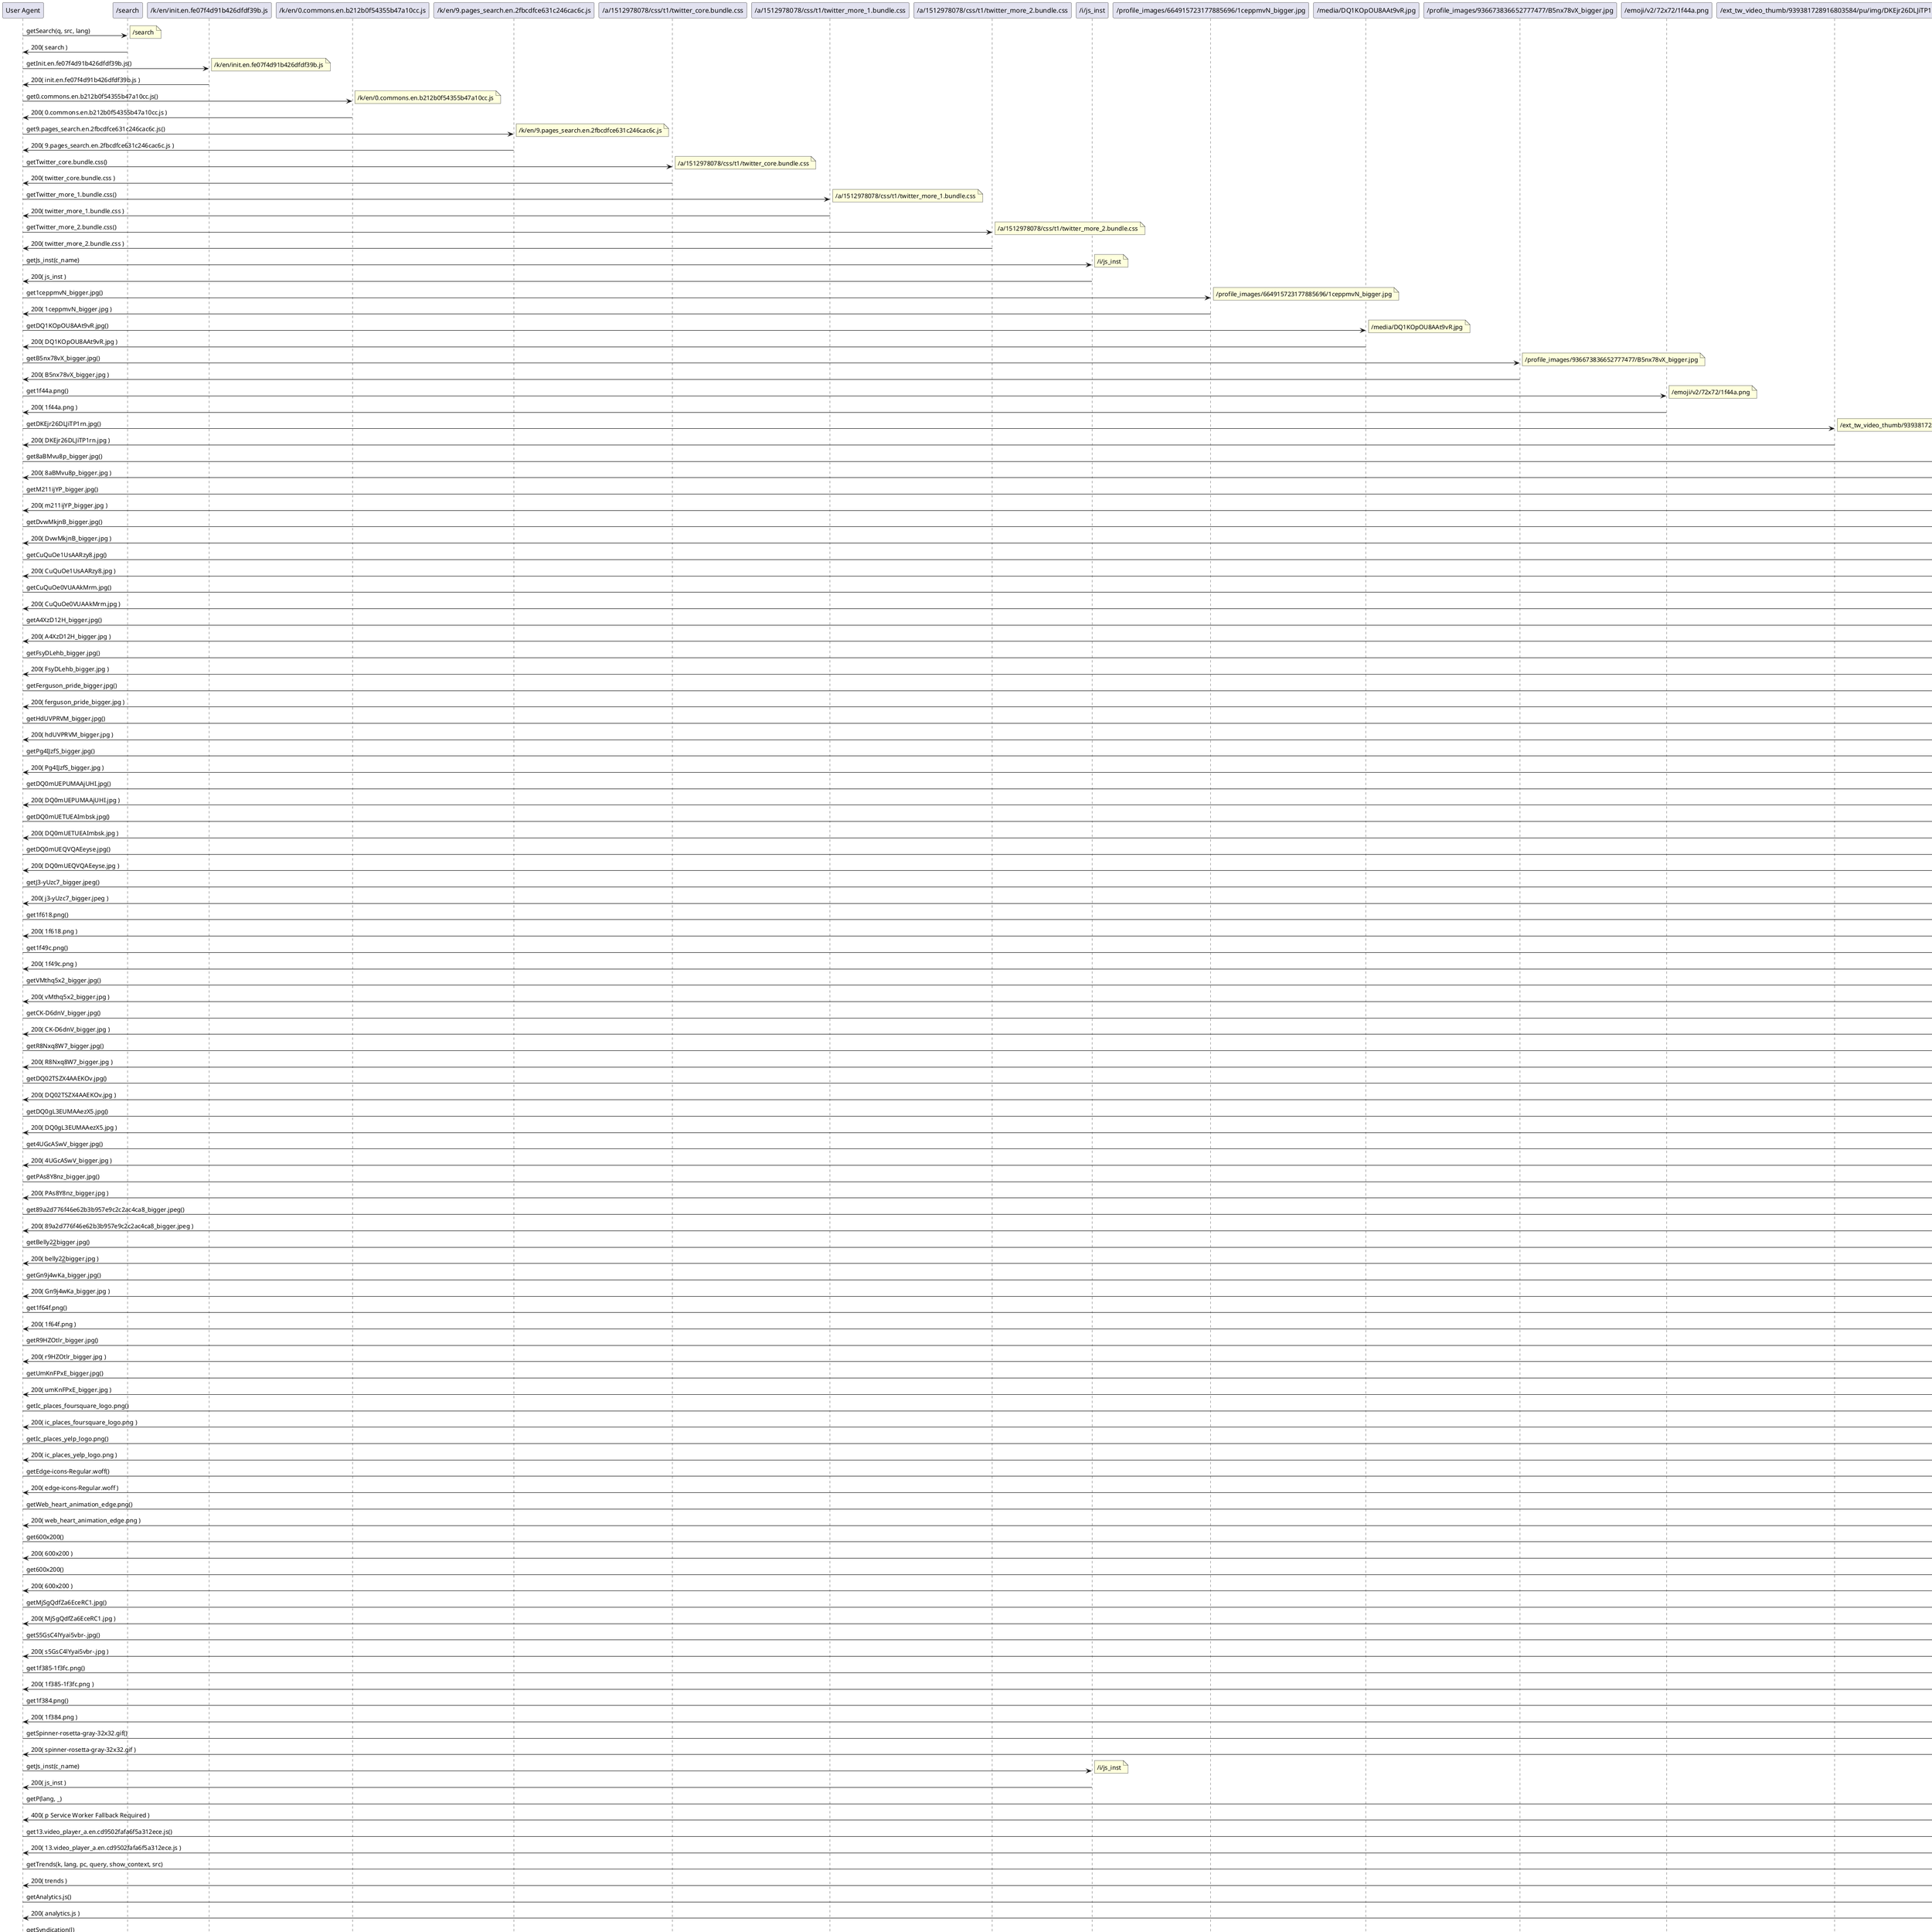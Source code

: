 @startuml

"User Agent" -> "/search": getSearch(q, src, lang) 
note right: /search
"/search" -> "User Agent": 200( search ) 
"User Agent" -> "/k/en/init.en.fe07f4d91b426dfdf39b.js": getInit.en.fe07f4d91b426dfdf39b.js() 
note right: /k/en/init.en.fe07f4d91b426dfdf39b.js
"/k/en/init.en.fe07f4d91b426dfdf39b.js" -> "User Agent": 200( init.en.fe07f4d91b426dfdf39b.js ) 
"User Agent" -> "/k/en/0.commons.en.b212b0f54355b47a10cc.js": get0.commons.en.b212b0f54355b47a10cc.js() 
note right: /k/en/0.commons.en.b212b0f54355b47a10cc.js
"/k/en/0.commons.en.b212b0f54355b47a10cc.js" -> "User Agent": 200( 0.commons.en.b212b0f54355b47a10cc.js ) 
"User Agent" -> "/k/en/9.pages_search.en.2fbcdfce631c246cac6c.js": get9.pages_search.en.2fbcdfce631c246cac6c.js() 
note right: /k/en/9.pages_search.en.2fbcdfce631c246cac6c.js
"/k/en/9.pages_search.en.2fbcdfce631c246cac6c.js" -> "User Agent": 200( 9.pages_search.en.2fbcdfce631c246cac6c.js ) 
"User Agent" -> "/a/1512978078/css/t1/twitter_core.bundle.css": getTwitter_core.bundle.css() 
note right: /a/1512978078/css/t1/twitter_core.bundle.css
"/a/1512978078/css/t1/twitter_core.bundle.css" -> "User Agent": 200( twitter_core.bundle.css ) 
"User Agent" -> "/a/1512978078/css/t1/twitter_more_1.bundle.css": getTwitter_more_1.bundle.css() 
note right: /a/1512978078/css/t1/twitter_more_1.bundle.css
"/a/1512978078/css/t1/twitter_more_1.bundle.css" -> "User Agent": 200( twitter_more_1.bundle.css ) 
"User Agent" -> "/a/1512978078/css/t1/twitter_more_2.bundle.css": getTwitter_more_2.bundle.css() 
note right: /a/1512978078/css/t1/twitter_more_2.bundle.css
"/a/1512978078/css/t1/twitter_more_2.bundle.css" -> "User Agent": 200( twitter_more_2.bundle.css ) 
"User Agent" -> "/i/js_inst": getJs_inst(c_name) 
note right: /i/js_inst
"/i/js_inst" -> "User Agent": 200( js_inst ) 
"User Agent" -> "/profile_images/664915723177885696/1ceppmvN_bigger.jpg": get1ceppmvN_bigger.jpg() 
note right: /profile_images/664915723177885696/1ceppmvN_bigger.jpg
"/profile_images/664915723177885696/1ceppmvN_bigger.jpg" -> "User Agent": 200( 1ceppmvN_bigger.jpg ) 
"User Agent" -> "/media/DQ1KOpOU8AAt9vR.jpg": getDQ1KOpOU8AAt9vR.jpg() 
note right: /media/DQ1KOpOU8AAt9vR.jpg
"/media/DQ1KOpOU8AAt9vR.jpg" -> "User Agent": 200( DQ1KOpOU8AAt9vR.jpg ) 
"User Agent" -> "/profile_images/936673836652777477/B5nx78vX_bigger.jpg": getB5nx78vX_bigger.jpg() 
note right: /profile_images/936673836652777477/B5nx78vX_bigger.jpg
"/profile_images/936673836652777477/B5nx78vX_bigger.jpg" -> "User Agent": 200( B5nx78vX_bigger.jpg ) 
"User Agent" -> "/emoji/v2/72x72/1f44a.png": get1f44a.png() 
note right: /emoji/v2/72x72/1f44a.png
"/emoji/v2/72x72/1f44a.png" -> "User Agent": 200( 1f44a.png ) 
"User Agent" -> "/ext_tw_video_thumb/939381728916803584/pu/img/DKEjr26DLJiTP1rn.jpg": getDKEjr26DLJiTP1rn.jpg() 
note right: /ext_tw_video_thumb/939381728916803584/pu/img/DKEjr26DLJiTP1rn.jpg
"/ext_tw_video_thumb/939381728916803584/pu/img/DKEjr26DLJiTP1rn.jpg" -> "User Agent": 200( DKEjr26DLJiTP1rn.jpg ) 
"User Agent" -> "/profile_images/598181895038312448/8aBMvu8p_bigger.jpg": get8aBMvu8p_bigger.jpg() 
note right: /profile_images/598181895038312448/8aBMvu8p_bigger.jpg
"/profile_images/598181895038312448/8aBMvu8p_bigger.jpg" -> "User Agent": 200( 8aBMvu8p_bigger.jpg ) 
"User Agent" -> "/profile_images/694984888957607936/m211ijYP_bigger.jpg": getM211ijYP_bigger.jpg() 
note right: /profile_images/694984888957607936/m211ijYP_bigger.jpg
"/profile_images/694984888957607936/m211ijYP_bigger.jpg" -> "User Agent": 200( m211ijYP_bigger.jpg ) 
"User Agent" -> "/profile_images/813458000312561664/DvwMkjnB_bigger.jpg": getDvwMkjnB_bigger.jpg() 
note right: /profile_images/813458000312561664/DvwMkjnB_bigger.jpg
"/profile_images/813458000312561664/DvwMkjnB_bigger.jpg" -> "User Agent": 200( DvwMkjnB_bigger.jpg ) 
"User Agent" -> "/media/CuQuOe1UsAARzy8.jpg": getCuQuOe1UsAARzy8.jpg() 
note right: /media/CuQuOe1UsAARzy8.jpg
"/media/CuQuOe1UsAARzy8.jpg" -> "User Agent": 200( CuQuOe1UsAARzy8.jpg ) 
"User Agent" -> "/media/CuQuOe0VUAAkMrm.jpg": getCuQuOe0VUAAkMrm.jpg() 
note right: /media/CuQuOe0VUAAkMrm.jpg
"/media/CuQuOe0VUAAkMrm.jpg" -> "User Agent": 200( CuQuOe0VUAAkMrm.jpg ) 
"User Agent" -> "/profile_images/903327925486972929/A4XzD12H_bigger.jpg": getA4XzD12H_bigger.jpg() 
note right: /profile_images/903327925486972929/A4XzD12H_bigger.jpg
"/profile_images/903327925486972929/A4XzD12H_bigger.jpg" -> "User Agent": 200( A4XzD12H_bigger.jpg ) 
"User Agent" -> "/profile_images/886811577382514688/FsyDLehb_bigger.jpg": getFsyDLehb_bigger.jpg() 
note right: /profile_images/886811577382514688/FsyDLehb_bigger.jpg
"/profile_images/886811577382514688/FsyDLehb_bigger.jpg" -> "User Agent": 200( FsyDLehb_bigger.jpg ) 
"User Agent" -> "/profile_images/1715984828/ferguson_pride_bigger.jpg": getFerguson_pride_bigger.jpg() 
note right: /profile_images/1715984828/ferguson_pride_bigger.jpg
"/profile_images/1715984828/ferguson_pride_bigger.jpg" -> "User Agent": 200( ferguson_pride_bigger.jpg ) 
"User Agent" -> "/profile_images/925720452047126528/hdUVPRVM_bigger.jpg": getHdUVPRVM_bigger.jpg() 
note right: /profile_images/925720452047126528/hdUVPRVM_bigger.jpg
"/profile_images/925720452047126528/hdUVPRVM_bigger.jpg" -> "User Agent": 200( hdUVPRVM_bigger.jpg ) 
"User Agent" -> "/profile_images/936535033950691328/Pg4IJzfS_bigger.jpg": getPg4IJzfS_bigger.jpg() 
note right: /profile_images/936535033950691328/Pg4IJzfS_bigger.jpg
"/profile_images/936535033950691328/Pg4IJzfS_bigger.jpg" -> "User Agent": 200( Pg4IJzfS_bigger.jpg ) 
"User Agent" -> "/media/DQ0mUEPUMAAjUHI.jpg": getDQ0mUEPUMAAjUHI.jpg() 
note right: /media/DQ0mUEPUMAAjUHI.jpg
"/media/DQ0mUEPUMAAjUHI.jpg" -> "User Agent": 200( DQ0mUEPUMAAjUHI.jpg ) 
"User Agent" -> "/media/DQ0mUETUEAImbsk.jpg": getDQ0mUETUEAImbsk.jpg() 
note right: /media/DQ0mUETUEAImbsk.jpg
"/media/DQ0mUETUEAImbsk.jpg" -> "User Agent": 200( DQ0mUETUEAImbsk.jpg ) 
"User Agent" -> "/media/DQ0mUEQVQAEeyse.jpg": getDQ0mUEQVQAEeyse.jpg() 
note right: /media/DQ0mUEQVQAEeyse.jpg
"/media/DQ0mUEQVQAEeyse.jpg" -> "User Agent": 200( DQ0mUEQVQAEeyse.jpg ) 
"User Agent" -> "/profile_images/421281510600097792/j3-yUzc7_bigger.jpeg": getJ3-yUzc7_bigger.jpeg() 
note right: /profile_images/421281510600097792/j3-yUzc7_bigger.jpeg
"/profile_images/421281510600097792/j3-yUzc7_bigger.jpeg" -> "User Agent": 200( j3-yUzc7_bigger.jpeg ) 
"User Agent" -> "/emoji/v2/72x72/1f618.png": get1f618.png() 
note right: /emoji/v2/72x72/1f618.png
"/emoji/v2/72x72/1f618.png" -> "User Agent": 200( 1f618.png ) 
"User Agent" -> "/emoji/v2/72x72/1f49c.png": get1f49c.png() 
note right: /emoji/v2/72x72/1f49c.png
"/emoji/v2/72x72/1f49c.png" -> "User Agent": 200( 1f49c.png ) 
"User Agent" -> "/profile_images/829782486955782148/vMthq5x2_bigger.jpg": getVMthq5x2_bigger.jpg() 
note right: /profile_images/829782486955782148/vMthq5x2_bigger.jpg
"/profile_images/829782486955782148/vMthq5x2_bigger.jpg" -> "User Agent": 200( vMthq5x2_bigger.jpg ) 
"User Agent" -> "/profile_images/889677175829540864/CK-D6dnV_bigger.jpg": getCK-D6dnV_bigger.jpg() 
note right: /profile_images/889677175829540864/CK-D6dnV_bigger.jpg
"/profile_images/889677175829540864/CK-D6dnV_bigger.jpg" -> "User Agent": 200( CK-D6dnV_bigger.jpg ) 
"User Agent" -> "/profile_images/938692327236780032/R8Nxq8W7_bigger.jpg": getR8Nxq8W7_bigger.jpg() 
note right: /profile_images/938692327236780032/R8Nxq8W7_bigger.jpg
"/profile_images/938692327236780032/R8Nxq8W7_bigger.jpg" -> "User Agent": 200( R8Nxq8W7_bigger.jpg ) 
"User Agent" -> "/media/DQ02TSZX4AAEKOv.jpg": getDQ02TSZX4AAEKOv.jpg() 
note right: /media/DQ02TSZX4AAEKOv.jpg
"/media/DQ02TSZX4AAEKOv.jpg" -> "User Agent": 200( DQ02TSZX4AAEKOv.jpg ) 
"User Agent" -> "/media/DQ0gL3EUMAAezX5.jpg": getDQ0gL3EUMAAezX5.jpg() 
note right: /media/DQ0gL3EUMAAezX5.jpg
"/media/DQ0gL3EUMAAezX5.jpg" -> "User Agent": 200( DQ0gL3EUMAAezX5.jpg ) 
"User Agent" -> "/profile_images/916075340908204032/4UGcASwV_bigger.jpg": get4UGcASwV_bigger.jpg() 
note right: /profile_images/916075340908204032/4UGcASwV_bigger.jpg
"/profile_images/916075340908204032/4UGcASwV_bigger.jpg" -> "User Agent": 200( 4UGcASwV_bigger.jpg ) 
"User Agent" -> "/profile_images/856262683863244802/PAs8Y8nz_bigger.jpg": getPAs8Y8nz_bigger.jpg() 
note right: /profile_images/856262683863244802/PAs8Y8nz_bigger.jpg
"/profile_images/856262683863244802/PAs8Y8nz_bigger.jpg" -> "User Agent": 200( PAs8Y8nz_bigger.jpg ) 
"User Agent" -> "/profile_images/3538315265/89a2d776f46e62b3b957e9c2c2ac4ca8_bigger.jpeg": get89a2d776f46e62b3b957e9c2c2ac4ca8_bigger.jpeg() 
note right: /profile_images/3538315265/89a2d776f46e62b3b957e9c2c2ac4ca8_bigger.jpeg
"/profile_images/3538315265/89a2d776f46e62b3b957e9c2c2ac4ca8_bigger.jpeg" -> "User Agent": 200( 89a2d776f46e62b3b957e9c2c2ac4ca8_bigger.jpeg ) 
"User Agent" -> "/profile_images/2173521321/belly2__2__bigger.jpg": getBelly2__2__bigger.jpg() 
note right: /profile_images/2173521321/belly2__2__bigger.jpg
"/profile_images/2173521321/belly2__2__bigger.jpg" -> "User Agent": 200( belly2__2__bigger.jpg ) 
"User Agent" -> "/profile_images/937766742268547072/Gn9j4wKa_bigger.jpg": getGn9j4wKa_bigger.jpg() 
note right: /profile_images/937766742268547072/Gn9j4wKa_bigger.jpg
"/profile_images/937766742268547072/Gn9j4wKa_bigger.jpg" -> "User Agent": 200( Gn9j4wKa_bigger.jpg ) 
"User Agent" -> "/emoji/v2/72x72/1f64f.png": get1f64f.png() 
note right: /emoji/v2/72x72/1f64f.png
"/emoji/v2/72x72/1f64f.png" -> "User Agent": 200( 1f64f.png ) 
"User Agent" -> "/profile_images/866618361035337728/r9HZOtlr_bigger.jpg": getR9HZOtlr_bigger.jpg() 
note right: /profile_images/866618361035337728/r9HZOtlr_bigger.jpg
"/profile_images/866618361035337728/r9HZOtlr_bigger.jpg" -> "User Agent": 200( r9HZOtlr_bigger.jpg ) 
"User Agent" -> "/profile_images/939924136838565888/umKnFPxE_bigger.jpg": getUmKnFPxE_bigger.jpg() 
note right: /profile_images/939924136838565888/umKnFPxE_bigger.jpg
"/profile_images/939924136838565888/umKnFPxE_bigger.jpg" -> "User Agent": 200( umKnFPxE_bigger.jpg ) 
"User Agent" -> "/a/1512978078/img/search/ic_places_foursquare_logo.png": getIc_places_foursquare_logo.png() 
note right: /a/1512978078/img/search/ic_places_foursquare_logo.png
"/a/1512978078/img/search/ic_places_foursquare_logo.png" -> "User Agent": 200( ic_places_foursquare_logo.png ) 
"User Agent" -> "/a/1512978078/img/search/ic_places_yelp_logo.png": getIc_places_yelp_logo.png() 
note right: /a/1512978078/img/search/ic_places_yelp_logo.png
"/a/1512978078/img/search/ic_places_yelp_logo.png" -> "User Agent": 200( ic_places_yelp_logo.png ) 
"User Agent" -> "/a/1512978078/font/edge-icons-Regular.woff": getEdge-icons-Regular.woff() 
note right: /a/1512978078/font/edge-icons-Regular.woff
"/a/1512978078/font/edge-icons-Regular.woff" -> "User Agent": 200( edge-icons-Regular.woff ) 
"User Agent" -> "/a/1512978078/img/animations/web_heart_animation_edge.png": getWeb_heart_animation_edge.png() 
note right: /a/1512978078/img/animations/web_heart_animation_edge.png
"/a/1512978078/img/animations/web_heart_animation_edge.png" -> "User Agent": 200( web_heart_animation_edge.png ) 
"User Agent" -> "/profile_banners/981509701/1431454135/600x200": get600x200() 
note right: /profile_banners/981509701/1431454135/600x200
"/profile_banners/981509701/1431454135/600x200" -> "User Agent": 200( 600x200 ) 
"User Agent" -> "/profile_banners/16228699/1512413873/600x200": get600x200() 
note right: /profile_banners/16228699/1512413873/600x200
"/profile_banners/16228699/1512413873/600x200" -> "User Agent": 200( 600x200 ) 
"User Agent" -> "/ext_tw_video_thumb/939921853451325441/pu/img/MjSgQdfZa6EceRC1.jpg": getMjSgQdfZa6EceRC1.jpg() 
note right: /ext_tw_video_thumb/939921853451325441/pu/img/MjSgQdfZa6EceRC1.jpg
"/ext_tw_video_thumb/939921853451325441/pu/img/MjSgQdfZa6EceRC1.jpg" -> "User Agent": 200( MjSgQdfZa6EceRC1.jpg ) 
"User Agent" -> "/amplify_video_thumb/940386459550224384/img/s5GsC4lYyai5vbr-.jpg": getS5GsC4lYyai5vbr-.jpg() 
note right: /amplify_video_thumb/940386459550224384/img/s5GsC4lYyai5vbr-.jpg
"/amplify_video_thumb/940386459550224384/img/s5GsC4lYyai5vbr-.jpg" -> "User Agent": 200( s5GsC4lYyai5vbr-.jpg ) 
"User Agent" -> "/emoji/v2/72x72/1f385-1f3fc.png": get1f385-1f3fc.png() 
note right: /emoji/v2/72x72/1f385-1f3fc.png
"/emoji/v2/72x72/1f385-1f3fc.png" -> "User Agent": 200( 1f385-1f3fc.png ) 
"User Agent" -> "/emoji/v2/72x72/1f384.png": get1f384.png() 
note right: /emoji/v2/72x72/1f384.png
"/emoji/v2/72x72/1f384.png" -> "User Agent": 200( 1f384.png ) 
"User Agent" -> "/a/1512978078/img/t1/spinners/spinner-rosetta-gray-32x32.gif": getSpinner-rosetta-gray-32x32.gif() 
note right: /a/1512978078/img/t1/spinners/spinner-rosetta-gray-32x32.gif
"/a/1512978078/img/t1/spinners/spinner-rosetta-gray-32x32.gif" -> "User Agent": 200( spinner-rosetta-gray-32x32.gif ) 
"User Agent" -> "/i/js_inst": getJs_inst(c_name) 
note right: /i/js_inst
"/i/js_inst" -> "User Agent": 200( js_inst ) 
"User Agent" -> "/tpm/p": getP(lang, _) 
note right: /tpm/p
"/tpm/p" -> "User Agent": 400( p Service Worker Fallback Required ) 
"User Agent" -> "/k/en/13.video_player_a.en.cd9502fafa6f5a312ece.js": get13.video_player_a.en.cd9502fafa6f5a312ece.js() 
note right: /k/en/13.video_player_a.en.cd9502fafa6f5a312ece.js
"/k/en/13.video_player_a.en.cd9502fafa6f5a312ece.js" -> "User Agent": 200( 13.video_player_a.en.cd9502fafa6f5a312ece.js ) 
"User Agent" -> "/i/trends": getTrends(k, lang, pc, query, show_context, src) 
note right: /i/trends
"/i/trends" -> "User Agent": 200( trends ) 
"User Agent" -> "/analytics.js": getAnalytics.js() 
note right: /analytics.js
"/analytics.js" -> "User Agent": 200( analytics.js ) 
"User Agent" -> "/i/jot/syndication": getSyndication(l) 
note right: /i/jot/syndication
"/i/jot/syndication" -> "User Agent": 200( syndication ) 
"User Agent" -> "/tpm/p": getP(lang, _) 
note right: /tpm/p
"/tpm/p" -> "User Agent": 200( p ) 
"User Agent" -> "/collect": getCollect(v, _v, aip, a, t, _s, dl, dp, ul, de, dt, sd, sr, vp, je, _u, jid, gjid, cid, tid, _gid, z) 
note right: /collect
"/collect" -> "User Agent": 200( collect ) 
"User Agent" -> "/i/jot": postJot() 
note right: /i/jot
"/i/jot" -> "User Agent": 200( jot ) 
"User Agent" -> "/hashflags/ChileanPresidentialElection_2017/ChileanPresidentialElection_2017.png": getChileanPresidentialElection_2017.png() 
note right: /hashflags/ChileanPresidentialElection_2017/ChileanPresidentialElection_2017.png
"/hashflags/ChileanPresidentialElection_2017/ChileanPresidentialElection_2017.png" -> "User Agent": 200( ChileanPresidentialElection_2017.png ) 
"User Agent" -> "/twitterinitmatch": getTwitterinitmatch(tpm_cb, guest_id, lang, _) 
note right: /twitterinitmatch
"/twitterinitmatch" -> "User Agent": 0( twitterinitmatch  ) 
"User Agent" -> "/1.1/guest/activate.json": postActivate.json() 
note right: /1.1/guest/activate.json
"/1.1/guest/activate.json" -> "User Agent": 400( activate.json Service Worker Fallback Required ) 
"User Agent" -> "/1.1/guest/activate.json": optionsActivate.json() 
note right: /1.1/guest/activate.json
"/1.1/guest/activate.json" -> "User Agent": 200( activate.json ) 
"User Agent" -> "/1.1/guest/activate.json": postActivate.json() 
note right: /1.1/guest/activate.json
"/1.1/guest/activate.json" -> "User Agent": 200( activate.json ) 
"User Agent" -> "/1.1/videos/tweet/config/940456331856637952.json": get940456331856637952.json() 
note right: /1.1/videos/tweet/config/940456331856637952.json
"/1.1/videos/tweet/config/940456331856637952.json" -> "User Agent": 400( 940456331856637952.json Service Worker Fallback Required ) 
"User Agent" -> "/1.1/videos/tweet/config/940456331856637952.json": options940456331856637952.json() 
note right: /1.1/videos/tweet/config/940456331856637952.json
"/1.1/videos/tweet/config/940456331856637952.json" -> "User Agent": 200( 940456331856637952.json ) 
"User Agent" -> "/1.1/videos/tweet/config/940456331856637952.json": get940456331856637952.json() 
note right: /1.1/videos/tweet/config/940456331856637952.json
"/1.1/videos/tweet/config/940456331856637952.json" -> "User Agent": 200( 940456331856637952.json ) 
"User Agent" -> "/ext_tw_video/940415646809985025/pu/pl/n9osdtphDXSd5yi6.m3u8": getN9osdtphDXSd5yi6.m3u8() 
note right: /ext_tw_video/940415646809985025/pu/pl/n9osdtphDXSd5yi6.m3u8
"/ext_tw_video/940415646809985025/pu/pl/n9osdtphDXSd5yi6.m3u8" -> "User Agent": 400( n9osdtphDXSd5yi6.m3u8 Service Worker Fallback Required ) 
"User Agent" -> "/ext_tw_video_thumb/940415646809985025/pu/img/XczrTgKUKE6U2MA_.jpg": getXczrTgKUKE6U2MA_.jpg() 
note right: /ext_tw_video_thumb/940415646809985025/pu/img/XczrTgKUKE6U2MA_.jpg
"/ext_tw_video_thumb/940415646809985025/pu/img/XczrTgKUKE6U2MA_.jpg" -> "User Agent": 200( XczrTgKUKE6U2MA_.jpg ) 
"User Agent" -> "/ext_tw_video/940415646809985025/pu/pl/n9osdtphDXSd5yi6.m3u8": getN9osdtphDXSd5yi6.m3u8() 
note right: /ext_tw_video/940415646809985025/pu/pl/n9osdtphDXSd5yi6.m3u8
"/ext_tw_video/940415646809985025/pu/pl/n9osdtphDXSd5yi6.m3u8" -> "User Agent": 200( n9osdtphDXSd5yi6.m3u8 ) 
"User Agent" -> "/push_service_worker.js": getPush_service_worker.js() 
note right: /push_service_worker.js
"/push_service_worker.js" -> "User Agent": 200( push_service_worker.js ) 
"User Agent" -> "/search": getSearch(f, vertical, q, src, lang) 
note right: /search
"/search" -> "User Agent": 200( search ) 
"User Agent" -> "/profile_banners/133790003/1406155516/600x200": get600x200() 
note right: /profile_banners/133790003/1406155516/600x200
"/profile_banners/133790003/1406155516/600x200" -> "User Agent": 200( 600x200 ) 
"User Agent" -> "/profile_banners/122051202/1506330448/600x200": get600x200() 
note right: /profile_banners/122051202/1506330448/600x200
"/profile_banners/122051202/1506330448/600x200" -> "User Agent": 200( 600x200 ) 
"User Agent" -> "/profile_banners/16613013/1469036233/600x200": get600x200() 
note right: /profile_banners/16613013/1469036233/600x200
"/profile_banners/16613013/1469036233/600x200" -> "User Agent": 200( 600x200 ) 
"User Agent" -> "/profile_banners/96116556/1437470819/600x200": get600x200() 
note right: /profile_banners/96116556/1437470819/600x200
"/profile_banners/96116556/1437470819/600x200" -> "User Agent": 200( 600x200 ) 
"User Agent" -> "/profile_banners/2527963837/1490779108/600x200": get600x200() 
note right: /profile_banners/2527963837/1490779108/600x200
"/profile_banners/2527963837/1490779108/600x200" -> "User Agent": 200( 600x200 ) 
"User Agent" -> "/profile_banners/179588204/1424977789/600x200": get600x200() 
note right: /profile_banners/179588204/1424977789/600x200
"/profile_banners/179588204/1424977789/600x200" -> "User Agent": 200( 600x200 ) 
"User Agent" -> "/profile_banners/52360480/1404219518/600x200": get600x200() 
note right: /profile_banners/52360480/1404219518/600x200
"/profile_banners/52360480/1404219518/600x200" -> "User Agent": 200( 600x200 ) 
"User Agent" -> "/profile_banners/2193949099/1449682791/600x200": get600x200() 
note right: /profile_banners/2193949099/1449682791/600x200
"/profile_banners/2193949099/1449682791/600x200" -> "User Agent": 200( 600x200 ) 
"User Agent" -> "/profile_banners/39761609/1511425785/600x200": get600x200() 
note right: /profile_banners/39761609/1511425785/600x200
"/profile_banners/39761609/1511425785/600x200" -> "User Agent": 200( 600x200 ) 
"User Agent" -> "/emoji/v2/72x72/1f48b.png": get1f48b.png() 
note right: /emoji/v2/72x72/1f48b.png
"/emoji/v2/72x72/1f48b.png" -> "User Agent": 200( 1f48b.png ) 
"User Agent" -> "/profile_banners/17505100/1502293725/600x200": get600x200() 
note right: /profile_banners/17505100/1502293725/600x200
"/profile_banners/17505100/1502293725/600x200" -> "User Agent": 200( 600x200 ) 
"User Agent" -> "/profile_banners/20154324/1512035113/600x200": get600x200() 
note right: /profile_banners/20154324/1512035113/600x200
"/profile_banners/20154324/1512035113/600x200" -> "User Agent": 200( 600x200 ) 
"User Agent" -> "/profile_banners/227432027/1354557537/600x200": get600x200() 
note right: /profile_banners/227432027/1354557537/600x200
"/profile_banners/227432027/1354557537/600x200" -> "User Agent": 200( 600x200 ) 
"User Agent" -> "/profile_banners/1261859744/1366819806/600x200": get600x200() 
note right: /profile_banners/1261859744/1366819806/600x200
"/profile_banners/1261859744/1366819806/600x200" -> "User Agent": 200( 600x200 ) 
"User Agent" -> "/profile_banners/39127060/1512578411/600x200": get600x200() 
note right: /profile_banners/39127060/1512578411/600x200
"/profile_banners/39127060/1512578411/600x200" -> "User Agent": 200( 600x200 ) 
"User Agent" -> "/a/1512978078/img/t1/spinners/spinner-rosetta-gray-26x26.gif": getSpinner-rosetta-gray-26x26.gif() 
note right: /a/1512978078/img/t1/spinners/spinner-rosetta-gray-26x26.gif
"/a/1512978078/img/t1/spinners/spinner-rosetta-gray-26x26.gif" -> "User Agent": 200( spinner-rosetta-gray-26x26.gif ) 
"User Agent" -> "/profile_images/881138614939271170/vjur2ElR_bigger.jpg": getVjur2ElR_bigger.jpg() 
note right: /profile_images/881138614939271170/vjur2ElR_bigger.jpg
"/profile_images/881138614939271170/vjur2ElR_bigger.jpg" -> "User Agent": 200( vjur2ElR_bigger.jpg ) 
"User Agent" -> "/profile_images/912242315875536896/hPnVJQjE_bigger.jpg": getHPnVJQjE_bigger.jpg() 
note right: /profile_images/912242315875536896/hPnVJQjE_bigger.jpg
"/profile_images/912242315875536896/hPnVJQjE_bigger.jpg" -> "User Agent": 200( hPnVJQjE_bigger.jpg ) 
"User Agent" -> "/profile_images/512501110532096000/lB7r-pHb_bigger.png": getLB7r-pHb_bigger.png() 
note right: /profile_images/512501110532096000/lB7r-pHb_bigger.png
"/profile_images/512501110532096000/lB7r-pHb_bigger.png" -> "User Agent": 200( lB7r-pHb_bigger.png ) 
"User Agent" -> "/profile_images/2937463757/c6e7cc8c3544453bc68be34b9e6a6ddf_bigger.png": getC6e7cc8c3544453bc68be34b9e6a6ddf_bigger.png() 
note right: /profile_images/2937463757/c6e7cc8c3544453bc68be34b9e6a6ddf_bigger.png
"/profile_images/2937463757/c6e7cc8c3544453bc68be34b9e6a6ddf_bigger.png" -> "User Agent": 200( c6e7cc8c3544453bc68be34b9e6a6ddf_bigger.png ) 
"User Agent" -> "/profile_images/928927491934208000/x-Dn0VMG_bigger.jpg": getX-Dn0VMG_bigger.jpg() 
note right: /profile_images/928927491934208000/x-Dn0VMG_bigger.jpg
"/profile_images/928927491934208000/x-Dn0VMG_bigger.jpg" -> "User Agent": 200( x-Dn0VMG_bigger.jpg ) 
"User Agent" -> "/emoji/v2/72x72/1f3b8.png": get1f3b8.png() 
note right: /emoji/v2/72x72/1f3b8.png
"/emoji/v2/72x72/1f3b8.png" -> "User Agent": 200( 1f3b8.png ) 
"User Agent" -> "/profile_images/847015184250146816/xBYA1pOa_bigger.jpg": getXBYA1pOa_bigger.jpg() 
note right: /profile_images/847015184250146816/xBYA1pOa_bigger.jpg
"/profile_images/847015184250146816/xBYA1pOa_bigger.jpg" -> "User Agent": 200( xBYA1pOa_bigger.jpg ) 
"User Agent" -> "/profile_images/838498349926002689/eU4l7Pk7_bigger.jpg": getEU4l7Pk7_bigger.jpg() 
note right: /profile_images/838498349926002689/eU4l7Pk7_bigger.jpg
"/profile_images/838498349926002689/eU4l7Pk7_bigger.jpg" -> "User Agent": 200( eU4l7Pk7_bigger.jpg ) 
"User Agent" -> "/profile_images/642532377202401280/k5FpU1bk_bigger.jpg": getK5FpU1bk_bigger.jpg() 
note right: /profile_images/642532377202401280/k5FpU1bk_bigger.jpg
"/profile_images/642532377202401280/k5FpU1bk_bigger.jpg" -> "User Agent": 200( k5FpU1bk_bigger.jpg ) 
"User Agent" -> "/profile_images/697681387940409344/IupuMmM-_bigger.png": getIupuMmM-_bigger.png() 
note right: /profile_images/697681387940409344/IupuMmM-_bigger.png
"/profile_images/697681387940409344/IupuMmM-_bigger.png" -> "User Agent": 200( IupuMmM-_bigger.png ) 
"User Agent" -> "/profile_images/753985493201743872/gDR--Eb1_bigger.jpg": getGDR--Eb1_bigger.jpg() 
note right: /profile_images/753985493201743872/gDR--Eb1_bigger.jpg
"/profile_images/753985493201743872/gDR--Eb1_bigger.jpg" -> "User Agent": 200( gDR--Eb1_bigger.jpg ) 
"User Agent" -> "/profile_images/933613518619906049/UrIFNU_z_bigger.jpg": getUrIFNU_z_bigger.jpg() 
note right: /profile_images/933613518619906049/UrIFNU_z_bigger.jpg
"/profile_images/933613518619906049/UrIFNU_z_bigger.jpg" -> "User Agent": 200( UrIFNU_z_bigger.jpg ) 
"User Agent" -> "/emoji/v2/72x72/2764.png": get2764.png() 
note right: /emoji/v2/72x72/2764.png
"/emoji/v2/72x72/2764.png" -> "User Agent": 200( 2764.png ) 
"User Agent" -> "/profile_images/894602385229848576/cfd2mu9a_bigger.jpg": getCfd2mu9a_bigger.jpg() 
note right: /profile_images/894602385229848576/cfd2mu9a_bigger.jpg
"/profile_images/894602385229848576/cfd2mu9a_bigger.jpg" -> "User Agent": 200( cfd2mu9a_bigger.jpg ) 
"User Agent" -> "/profile_images/545613648517820416/jhX02j7R_bigger.jpeg": getJhX02j7R_bigger.jpeg() 
note right: /profile_images/545613648517820416/jhX02j7R_bigger.jpeg
"/profile_images/545613648517820416/jhX02j7R_bigger.jpeg" -> "User Agent": 200( jhX02j7R_bigger.jpeg ) 
"User Agent" -> "/profile_images/1192194996/Screen_shot_2010-12-16_at_12.21.15_PM_bigger.png": getScreen_shot_2010-12-16_at_12.21.15_PM_bigger.png() 
note right: /profile_images/1192194996/Screen_shot_2010-12-16_at_12.21.15_PM_bigger.png
"/profile_images/1192194996/Screen_shot_2010-12-16_at_12.21.15_PM_bigger.png" -> "User Agent": 200( Screen_shot_2010-12-16_at_12.21.15_PM_bigger.png ) 
"User Agent" -> "/profile_images/3565132918/6d6a94a7cf44c8ce06c128504b0f6bc6_bigger.jpeg": get6d6a94a7cf44c8ce06c128504b0f6bc6_bigger.jpeg() 
note right: /profile_images/3565132918/6d6a94a7cf44c8ce06c128504b0f6bc6_bigger.jpeg
"/profile_images/3565132918/6d6a94a7cf44c8ce06c128504b0f6bc6_bigger.jpeg" -> "User Agent": 200( 6d6a94a7cf44c8ce06c128504b0f6bc6_bigger.jpeg ) 
"User Agent" -> "/profile_images/840653204643700736/I777Ovzs_bigger.jpg": getI777Ovzs_bigger.jpg() 
note right: /profile_images/840653204643700736/I777Ovzs_bigger.jpg
"/profile_images/840653204643700736/I777Ovzs_bigger.jpg" -> "User Agent": 200( I777Ovzs_bigger.jpg ) 
"User Agent" -> "/tpm/p": getP(lang, _) 
note right: /tpm/p
"/tpm/p" -> "User Agent": 400( p Service Worker Fallback Required ) 
"User Agent" -> "/i/trends": getTrends(k, lang, pc, query, show_context, src) 
note right: /i/trends
"/i/trends" -> "User Agent": 200( trends ) 
"User Agent" -> "/i/jot/syndication": getSyndication(l) 
note right: /i/jot/syndication
"/i/jot/syndication" -> "User Agent": 200( syndication ) 
"User Agent" -> "/collect": getCollect(v, _v, aip, a, t, _s, dl, dp, ul, de, dt, sd, sr, vp, je, _u, jid, gjid, cid, tid, _gid, z) 
note right: /collect
"/collect" -> "User Agent": 200( collect ) 
"User Agent" -> "/tpm/p": getP(lang, _) 
note right: /tpm/p
"/tpm/p" -> "User Agent": 200( p ) 
"User Agent" -> "/twitterinitmatch": getTwitterinitmatch(tpm_cb, guest_id, lang, _) 
note right: /twitterinitmatch
"/twitterinitmatch" -> "User Agent": 0( twitterinitmatch  ) 
"User Agent" -> "/i/jot": postJot() 
note right: /i/jot
"/i/jot" -> "User Agent": 200( jot ) 
"User Agent" -> "/search": getSearch(f, vertical, q, src, lang) 
note right: /search
"/search" -> "User Agent": 200( search ) 
"User Agent" -> "/emoji/v2/72x72/1f4db.png": get1f4db.png() 
note right: /emoji/v2/72x72/1f4db.png
"/emoji/v2/72x72/1f4db.png" -> "User Agent": 200( 1f4db.png ) 
"User Agent" -> "/profile_images/933216632247263233/BpgdjOWL_bigger.jpg": getBpgdjOWL_bigger.jpg() 
note right: /profile_images/933216632247263233/BpgdjOWL_bigger.jpg
"/profile_images/933216632247263233/BpgdjOWL_bigger.jpg" -> "User Agent": 200( BpgdjOWL_bigger.jpg ) 
"User Agent" -> "/profile_images/937803283464380416/xOsHfRQ3_bigger.jpg": getXOsHfRQ3_bigger.jpg() 
note right: /profile_images/937803283464380416/xOsHfRQ3_bigger.jpg
"/profile_images/937803283464380416/xOsHfRQ3_bigger.jpg" -> "User Agent": 200( xOsHfRQ3_bigger.jpg ) 
"User Agent" -> "/emoji/v2/72x72/1f602.png": get1f602.png() 
note right: /emoji/v2/72x72/1f602.png
"/emoji/v2/72x72/1f602.png" -> "User Agent": 200( 1f602.png ) 
"User Agent" -> "/profile_images/940066336033484800/1IZbn6qs_bigger.jpg": get1IZbn6qs_bigger.jpg() 
note right: /profile_images/940066336033484800/1IZbn6qs_bigger.jpg
"/profile_images/940066336033484800/1IZbn6qs_bigger.jpg" -> "User Agent": 200( 1IZbn6qs_bigger.jpg ) 
"User Agent" -> "/profile_images/901525196502425601/hJxQ4V5u_bigger.jpg": getHJxQ4V5u_bigger.jpg() 
note right: /profile_images/901525196502425601/hJxQ4V5u_bigger.jpg
"/profile_images/901525196502425601/hJxQ4V5u_bigger.jpg" -> "User Agent": 200( hJxQ4V5u_bigger.jpg ) 
"User Agent" -> "/media/DQ1PvGfWAAArD2W.jpg": getDQ1PvGfWAAArD2W.jpg() 
note right: /media/DQ1PvGfWAAArD2W.jpg
"/media/DQ1PvGfWAAArD2W.jpg" -> "User Agent": 200( DQ1PvGfWAAArD2W.jpg ) 
"User Agent" -> "/profile_images/939468000205340673/-5tsN-NN_bigger.jpg": get-5tsN-NN_bigger.jpg() 
note right: /profile_images/939468000205340673/-5tsN-NN_bigger.jpg
"/profile_images/939468000205340673/-5tsN-NN_bigger.jpg" -> "User Agent": 200( -5tsN-NN_bigger.jpg ) 
"User Agent" -> "/profile_images/922921413740150784/5E-Sig48_bigger.jpg": get5E-Sig48_bigger.jpg() 
note right: /profile_images/922921413740150784/5E-Sig48_bigger.jpg
"/profile_images/922921413740150784/5E-Sig48_bigger.jpg" -> "User Agent": 200( 5E-Sig48_bigger.jpg ) 
"User Agent" -> "/profile_images/924763616783544320/Hrf7eol2_bigger.jpg": getHrf7eol2_bigger.jpg() 
note right: /profile_images/924763616783544320/Hrf7eol2_bigger.jpg
"/profile_images/924763616783544320/Hrf7eol2_bigger.jpg" -> "User Agent": 200( Hrf7eol2_bigger.jpg ) 
"User Agent" -> "/profile_images/759489437030055936/Nx3OZakm_bigger.jpg": getNx3OZakm_bigger.jpg() 
note right: /profile_images/759489437030055936/Nx3OZakm_bigger.jpg
"/profile_images/759489437030055936/Nx3OZakm_bigger.jpg" -> "User Agent": 200( Nx3OZakm_bigger.jpg ) 
"User Agent" -> "/profile_images/923413291547987969/Dnoy0c8t_bigger.jpg": getDnoy0c8t_bigger.jpg() 
note right: /profile_images/923413291547987969/Dnoy0c8t_bigger.jpg
"/profile_images/923413291547987969/Dnoy0c8t_bigger.jpg" -> "User Agent": 200( Dnoy0c8t_bigger.jpg ) 
"User Agent" -> "/profile_images/868296482578767872/lVoufr3K_bigger.jpg": getLVoufr3K_bigger.jpg() 
note right: /profile_images/868296482578767872/lVoufr3K_bigger.jpg
"/profile_images/868296482578767872/lVoufr3K_bigger.jpg" -> "User Agent": 200( lVoufr3K_bigger.jpg ) 
"User Agent" -> "/profile_images/939503071381676032/PxtWUnv__bigger.jpg": getPxtWUnv__bigger.jpg() 
note right: /profile_images/939503071381676032/PxtWUnv__bigger.jpg
"/profile_images/939503071381676032/PxtWUnv__bigger.jpg" -> "User Agent": 200( PxtWUnv__bigger.jpg ) 
"User Agent" -> "/profile_images/899375310235357184/uI5z4uJM_bigger.jpg": getUI5z4uJM_bigger.jpg() 
note right: /profile_images/899375310235357184/uI5z4uJM_bigger.jpg
"/profile_images/899375310235357184/uI5z4uJM_bigger.jpg" -> "User Agent": 200( uI5z4uJM_bigger.jpg ) 
"User Agent" -> "/profile_images/885290830465859584/ay0N3DIo_bigger.jpg": getAy0N3DIo_bigger.jpg() 
note right: /profile_images/885290830465859584/ay0N3DIo_bigger.jpg
"/profile_images/885290830465859584/ay0N3DIo_bigger.jpg" -> "User Agent": 200( ay0N3DIo_bigger.jpg ) 
"User Agent" -> "/profile_images/808378814623457280/SD_lWHvy_bigger.jpg": getSD_lWHvy_bigger.jpg() 
note right: /profile_images/808378814623457280/SD_lWHvy_bigger.jpg
"/profile_images/808378814623457280/SD_lWHvy_bigger.jpg" -> "User Agent": 200( SD_lWHvy_bigger.jpg ) 
"User Agent" -> "/profile_images/836674980377153536/PwxE2A5H_bigger.jpg": getPwxE2A5H_bigger.jpg() 
note right: /profile_images/836674980377153536/PwxE2A5H_bigger.jpg
"/profile_images/836674980377153536/PwxE2A5H_bigger.jpg" -> "User Agent": 200( PwxE2A5H_bigger.jpg ) 
"User Agent" -> "/media/DQ1PybpVwAAWQFa.jpg": getDQ1PybpVwAAWQFa.jpg() 
note right: /media/DQ1PybpVwAAWQFa.jpg
"/media/DQ1PybpVwAAWQFa.jpg" -> "User Agent": 200( DQ1PybpVwAAWQFa.jpg ) 
"User Agent" -> "/profile_images/378800000279507315/288a3d6bc28dad85e98676e956548865_bigger.jpeg": get288a3d6bc28dad85e98676e956548865_bigger.jpeg() 
note right: /profile_images/378800000279507315/288a3d6bc28dad85e98676e956548865_bigger.jpeg
"/profile_images/378800000279507315/288a3d6bc28dad85e98676e956548865_bigger.jpeg" -> "User Agent": 200( 288a3d6bc28dad85e98676e956548865_bigger.jpeg ) 
"User Agent" -> "/profile_images/939764968232120321/78ZFZqPl_bigger.jpg": get78ZFZqPl_bigger.jpg() 
note right: /profile_images/939764968232120321/78ZFZqPl_bigger.jpg
"/profile_images/939764968232120321/78ZFZqPl_bigger.jpg" -> "User Agent": 200( 78ZFZqPl_bigger.jpg ) 
"User Agent" -> "/profile_images/840271912546758657/bQn19REj_bigger.jpg": getBQn19REj_bigger.jpg() 
note right: /profile_images/840271912546758657/bQn19REj_bigger.jpg
"/profile_images/840271912546758657/bQn19REj_bigger.jpg" -> "User Agent": 200( bQn19REj_bigger.jpg ) 
"User Agent" -> "/profile_images/938188415362723840/Azski8_E_bigger.jpg": getAzski8_E_bigger.jpg() 
note right: /profile_images/938188415362723840/Azski8_E_bigger.jpg
"/profile_images/938188415362723840/Azski8_E_bigger.jpg" -> "User Agent": 200( Azski8_E_bigger.jpg ) 
"User Agent" -> "/profile_images/937097872369123328/CXiqMu5w_bigger.jpg": getCXiqMu5w_bigger.jpg() 
note right: /profile_images/937097872369123328/CXiqMu5w_bigger.jpg
"/profile_images/937097872369123328/CXiqMu5w_bigger.jpg" -> "User Agent": 200( CXiqMu5w_bigger.jpg ) 
"User Agent" -> "/emoji/v2/72x72/1f476-1f3fc.png": get1f476-1f3fc.png() 
note right: /emoji/v2/72x72/1f476-1f3fc.png
"/emoji/v2/72x72/1f476-1f3fc.png" -> "User Agent": 200( 1f476-1f3fc.png ) 
"User Agent" -> "/ext_tw_video_thumb/940475213430505472/pu/img/cCK-CgrMoQvjPJug.jpg": getCCK-CgrMoQvjPJug.jpg() 
note right: /ext_tw_video_thumb/940475213430505472/pu/img/cCK-CgrMoQvjPJug.jpg
"/ext_tw_video_thumb/940475213430505472/pu/img/cCK-CgrMoQvjPJug.jpg" -> "User Agent": 200( cCK-CgrMoQvjPJug.jpg ) 
"User Agent" -> "/tpm/p": getP(lang, _) 
note right: /tpm/p
"/tpm/p" -> "User Agent": 400( p Service Worker Fallback Required ) 
"User Agent" -> "/i/trends": getTrends(k, lang, pc, query, show_context, src) 
note right: /i/trends
"/i/trends" -> "User Agent": 200( trends ) 
"User Agent" -> "/i/jot/syndication": getSyndication(l) 
note right: /i/jot/syndication
"/i/jot/syndication" -> "User Agent": 200( syndication ) 
"User Agent" -> "/collect": getCollect(v, _v, aip, a, t, _s, dl, dp, ul, de, dt, sd, sr, vp, je, _u, jid, gjid, cid, tid, _gid, z) 
note right: /collect
"/collect" -> "User Agent": 200( collect ) 
"User Agent" -> "/tpm/p": getP(lang, _) 
note right: /tpm/p
"/tpm/p" -> "User Agent": 200( p ) 
"User Agent" -> "/twitterinitmatch": getTwitterinitmatch(tpm_cb, guest_id, lang, _) 
note right: /twitterinitmatch
"/twitterinitmatch" -> "User Agent": 0( twitterinitmatch  ) 
"User Agent" -> "/i/jot": postJot() 
note right: /i/jot
"/i/jot" -> "User Agent": 200( jot ) 
"User Agent" -> "/i/search/timeline": getTimeline(f, vertical, q, src, composed_count, include_available_features, include_entities, include_new_items_bar, interval, lang, latent_count, min_position) 
note right: /i/search/timeline
"/i/search/timeline" -> "User Agent": 200( timeline ) 
"User Agent" -> "/profile_images/939959819133321216/iukJ-MdK_bigger.jpg": getIukJ-MdK_bigger.jpg() 
note right: /profile_images/939959819133321216/iukJ-MdK_bigger.jpg
"/profile_images/939959819133321216/iukJ-MdK_bigger.jpg" -> "User Agent": 200( iukJ-MdK_bigger.jpg ) 
"User Agent" -> "/profile_images/930434329389551616/8rqSh7Q9_bigger.jpg": get8rqSh7Q9_bigger.jpg() 
note right: /profile_images/930434329389551616/8rqSh7Q9_bigger.jpg
"/profile_images/930434329389551616/8rqSh7Q9_bigger.jpg" -> "User Agent": 200( 8rqSh7Q9_bigger.jpg ) 
"User Agent" -> "/emoji/v2/72x72/1f44d-1f3fc.png": get1f44d-1f3fc.png() 
note right: /emoji/v2/72x72/1f44d-1f3fc.png
"/emoji/v2/72x72/1f44d-1f3fc.png" -> "User Agent": 200( 1f44d-1f3fc.png ) 
"User Agent" -> "/emoji/v2/72x72/1f937-1f3fb-200d-2640-fe0f.png": get1f937-1f3fb-200d-2640-fe0f.png() 
note right: /emoji/v2/72x72/1f937-1f3fb-200d-2640-fe0f.png
"/emoji/v2/72x72/1f937-1f3fb-200d-2640-fe0f.png" -> "User Agent": 200( 1f937-1f3fb-200d-2640-fe0f.png ) 
"User Agent" -> "/profile_images/870025582238683136/_scQJBbQ_bigger.jpg": get_scQJBbQ_bigger.jpg() 
note right: /profile_images/870025582238683136/_scQJBbQ_bigger.jpg
"/profile_images/870025582238683136/_scQJBbQ_bigger.jpg" -> "User Agent": 200( _scQJBbQ_bigger.jpg ) 
"User Agent" -> "/profile_images/921847756997648384/Gp7CGKoM_bigger.jpg": getGp7CGKoM_bigger.jpg() 
note right: /profile_images/921847756997648384/Gp7CGKoM_bigger.jpg
"/profile_images/921847756997648384/Gp7CGKoM_bigger.jpg" -> "User Agent": 200( Gp7CGKoM_bigger.jpg ) 
"User Agent" -> "/media/B4nsJSUCYAApYA-.jpg": getB4nsJSUCYAApYA-.jpg() 
note right: /media/B4nsJSUCYAApYA-.jpg
"/media/B4nsJSUCYAApYA-.jpg" -> "User Agent": 200( B4nsJSUCYAApYA-.jpg ) 
"User Agent" -> "/media/B4nsJS2CAAIirJb.jpg": getB4nsJS2CAAIirJb.jpg() 
note right: /media/B4nsJS2CAAIirJb.jpg
"/media/B4nsJS2CAAIirJb.jpg" -> "User Agent": 200( B4nsJS2CAAIirJb.jpg ) 
"User Agent" -> "/emoji/v2/72x72/1f610.png": get1f610.png() 
note right: /emoji/v2/72x72/1f610.png
"/emoji/v2/72x72/1f610.png" -> "User Agent": 200( 1f610.png ) 
"User Agent" -> "/profile_images/936352423769026560/RPc5EKpi_bigger.jpg": getRPc5EKpi_bigger.jpg() 
note right: /profile_images/936352423769026560/RPc5EKpi_bigger.jpg
"/profile_images/936352423769026560/RPc5EKpi_bigger.jpg" -> "User Agent": 200( RPc5EKpi_bigger.jpg ) 
"User Agent" -> "/amplify_video_thumb/939923771259019265/img/IXvm7rZnWjEhLAxw.jpg": getIXvm7rZnWjEhLAxw.jpg() 
note right: /amplify_video_thumb/939923771259019265/img/IXvm7rZnWjEhLAxw.jpg
"/amplify_video_thumb/939923771259019265/img/IXvm7rZnWjEhLAxw.jpg" -> "User Agent": 200( IXvm7rZnWjEhLAxw.jpg ) 
"User Agent" -> "/profile_images/911870236982337538/9Z1VyAgo_bigger.jpg": get9Z1VyAgo_bigger.jpg() 
note right: /profile_images/911870236982337538/9Z1VyAgo_bigger.jpg
"/profile_images/911870236982337538/9Z1VyAgo_bigger.jpg" -> "User Agent": 200( 9Z1VyAgo_bigger.jpg ) 
"User Agent" -> "/profile_images/658396049933922304/PZjUPKfl_bigger.jpg": getPZjUPKfl_bigger.jpg() 
note right: /profile_images/658396049933922304/PZjUPKfl_bigger.jpg
"/profile_images/658396049933922304/PZjUPKfl_bigger.jpg" -> "User Agent": 200( PZjUPKfl_bigger.jpg ) 
"User Agent" -> "/emoji/v2/72x72/263a.png": get263a.png() 
note right: /emoji/v2/72x72/263a.png
"/emoji/v2/72x72/263a.png" -> "User Agent": 200( 263a.png ) 
"User Agent" -> "/profile_images/378800000239095763/30ec44d8178a4fadec4a8a8cae85e52d_bigger.jpeg": get30ec44d8178a4fadec4a8a8cae85e52d_bigger.jpeg() 
note right: /profile_images/378800000239095763/30ec44d8178a4fadec4a8a8cae85e52d_bigger.jpeg
"/profile_images/378800000239095763/30ec44d8178a4fadec4a8a8cae85e52d_bigger.jpeg" -> "User Agent": 200( 30ec44d8178a4fadec4a8a8cae85e52d_bigger.jpeg ) 
"User Agent" -> "/media/DQ1P9KZXkAAgz05.jpg": getDQ1P9KZXkAAgz05.jpg() 
note right: /media/DQ1P9KZXkAAgz05.jpg
"/media/DQ1P9KZXkAAgz05.jpg" -> "User Agent": 200( DQ1P9KZXkAAgz05.jpg ) 
"User Agent" -> "/profile_images/3295201948/06167b5623885222a903a625e852801f_bigger.jpeg": get06167b5623885222a903a625e852801f_bigger.jpeg() 
note right: /profile_images/3295201948/06167b5623885222a903a625e852801f_bigger.jpeg
"/profile_images/3295201948/06167b5623885222a903a625e852801f_bigger.jpeg" -> "User Agent": 200( 06167b5623885222a903a625e852801f_bigger.jpeg ) 
"User Agent" -> "/profile_images/1155852659/favicon8_bigger.png": getFavicon8_bigger.png() 
note right: /profile_images/1155852659/favicon8_bigger.png
"/profile_images/1155852659/favicon8_bigger.png" -> "User Agent": 200( favicon8_bigger.png ) 
"User Agent" -> "/profile_images/884782471270854656/3XXG21NK_bigger.jpg": get3XXG21NK_bigger.jpg() 
note right: /profile_images/884782471270854656/3XXG21NK_bigger.jpg
"/profile_images/884782471270854656/3XXG21NK_bigger.jpg" -> "User Agent": 200( 3XXG21NK_bigger.jpg ) 
"User Agent" -> "/media/DQ1PZiyX0AAqdkV.jpg": getDQ1PZiyX0AAqdkV.jpg() 
note right: /media/DQ1PZiyX0AAqdkV.jpg
"/media/DQ1PZiyX0AAqdkV.jpg" -> "User Agent": 200( DQ1PZiyX0AAqdkV.jpg ) 
"User Agent" -> "/profile_images/728958103220301824/32SYjFBJ_bigger.jpg": get32SYjFBJ_bigger.jpg() 
note right: /profile_images/728958103220301824/32SYjFBJ_bigger.jpg
"/profile_images/728958103220301824/32SYjFBJ_bigger.jpg" -> "User Agent": 200( 32SYjFBJ_bigger.jpg ) 
"User Agent" -> "/profile_images/804583288669138949/P8fUl8tW_bigger.jpg": getP8fUl8tW_bigger.jpg() 
note right: /profile_images/804583288669138949/P8fUl8tW_bigger.jpg
"/profile_images/804583288669138949/P8fUl8tW_bigger.jpg" -> "User Agent": 200( P8fUl8tW_bigger.jpg ) 
"User Agent" -> "/profile_images/879183407791603712/t45tIbZH_bigger.jpg": getT45tIbZH_bigger.jpg() 
note right: /profile_images/879183407791603712/t45tIbZH_bigger.jpg
"/profile_images/879183407791603712/t45tIbZH_bigger.jpg" -> "User Agent": 200( t45tIbZH_bigger.jpg ) 
"User Agent" -> "/media/DQ1PwyNW4AIjDCv.jpg": getDQ1PwyNW4AIjDCv.jpg() 
note right: /media/DQ1PwyNW4AIjDCv.jpg
"/media/DQ1PwyNW4AIjDCv.jpg" -> "User Agent": 200( DQ1PwyNW4AIjDCv.jpg ) 
"User Agent" -> "/profile_images/940157911891722240/31FEyA6__bigger.jpg": get31FEyA6__bigger.jpg() 
note right: /profile_images/940157911891722240/31FEyA6__bigger.jpg
"/profile_images/940157911891722240/31FEyA6__bigger.jpg" -> "User Agent": 200( 31FEyA6__bigger.jpg ) 
"User Agent" -> "/profile_images/938599578646937600/aXiLjyY6_bigger.jpg": getAXiLjyY6_bigger.jpg() 
note right: /profile_images/938599578646937600/aXiLjyY6_bigger.jpg
"/profile_images/938599578646937600/aXiLjyY6_bigger.jpg" -> "User Agent": 200( aXiLjyY6_bigger.jpg ) 
"User Agent" -> "/profile_images/841329575783092228/uqukITUQ_bigger.jpg": getUqukITUQ_bigger.jpg() 
note right: /profile_images/841329575783092228/uqukITUQ_bigger.jpg
"/profile_images/841329575783092228/uqukITUQ_bigger.jpg" -> "User Agent": 200( uqukITUQ_bigger.jpg ) 
"User Agent" -> "/media/DQ1P5KtVwAAw7Mo.jpg": getDQ1P5KtVwAAw7Mo.jpg() 
note right: /media/DQ1P5KtVwAAw7Mo.jpg
"/media/DQ1P5KtVwAAw7Mo.jpg" -> "User Agent": 200( DQ1P5KtVwAAw7Mo.jpg ) 
"User Agent" -> "/profile_images/723238422077411332/HQpkY6mi_bigger.jpg": getHQpkY6mi_bigger.jpg() 
note right: /profile_images/723238422077411332/HQpkY6mi_bigger.jpg
"/profile_images/723238422077411332/HQpkY6mi_bigger.jpg" -> "User Agent": 200( HQpkY6mi_bigger.jpg ) 
"User Agent" -> "/profile_images/940486957846618113/dfApJt0y_bigger.jpg": getDfApJt0y_bigger.jpg() 
note right: /profile_images/940486957846618113/dfApJt0y_bigger.jpg
"/profile_images/940486957846618113/dfApJt0y_bigger.jpg" -> "User Agent": 200( dfApJt0y_bigger.jpg ) 
"User Agent" -> "/emoji/v2/72x72/1f44d.png": get1f44d.png() 
note right: /emoji/v2/72x72/1f44d.png
"/emoji/v2/72x72/1f44d.png" -> "User Agent": 200( 1f44d.png ) 
"User Agent" -> "/emoji/v2/72x72/1f44c.png": get1f44c.png() 
note right: /emoji/v2/72x72/1f44c.png
"/emoji/v2/72x72/1f44c.png" -> "User Agent": 200( 1f44c.png ) 
"User Agent" -> "/media/DQ1P4ZcV4AE2BJP.jpg": getDQ1P4ZcV4AE2BJP.jpg() 
note right: /media/DQ1P4ZcV4AE2BJP.jpg
"/media/DQ1P4ZcV4AE2BJP.jpg" -> "User Agent": 200( DQ1P4ZcV4AE2BJP.jpg ) 
"User Agent" -> "/i/search/timeline": getTimeline(f, vertical, q, src, composed_count, include_available_features, include_entities, include_new_items_bar, interval, lang, latent_count, min_position) 
note right: /i/search/timeline
"/i/search/timeline" -> "User Agent": 200( timeline ) 
"User Agent" -> "/profile_images/463681677378609154/n3AGug0c_bigger.png": getN3AGug0c_bigger.png() 
note right: /profile_images/463681677378609154/n3AGug0c_bigger.png
"/profile_images/463681677378609154/n3AGug0c_bigger.png" -> "User Agent": 200( n3AGug0c_bigger.png ) 
"User Agent" -> "/emoji/v2/72x72/1f601.png": get1f601.png() 
note right: /emoji/v2/72x72/1f601.png
"/emoji/v2/72x72/1f601.png" -> "User Agent": 200( 1f601.png ) 
"User Agent" -> "/emoji/v2/72x72/26f3.png": get26f3.png() 
note right: /emoji/v2/72x72/26f3.png
"/emoji/v2/72x72/26f3.png" -> "User Agent": 200( 26f3.png ) 
"User Agent" -> "/media/DQ1P-esW4AAZQw7.jpg": getDQ1P-esW4AAZQw7.jpg() 
note right: /media/DQ1P-esW4AAZQw7.jpg
"/media/DQ1P-esW4AAZQw7.jpg" -> "User Agent": 200( DQ1P-esW4AAZQw7.jpg ) 
"User Agent" -> "/profile_images/713651266086432768/ET7g-lsB_bigger.jpg": getET7g-lsB_bigger.jpg() 
note right: /profile_images/713651266086432768/ET7g-lsB_bigger.jpg
"/profile_images/713651266086432768/ET7g-lsB_bigger.jpg" -> "User Agent": 200( ET7g-lsB_bigger.jpg ) 
"User Agent" -> "/profile_images/922969806529286144/Yfj8ZGcf_bigger.jpg": getYfj8ZGcf_bigger.jpg() 
note right: /profile_images/922969806529286144/Yfj8ZGcf_bigger.jpg
"/profile_images/922969806529286144/Yfj8ZGcf_bigger.jpg" -> "User Agent": 200( Yfj8ZGcf_bigger.jpg ) 
"User Agent" -> "/profile_images/918564127978737664/uQWmmMJe_bigger.jpg": getUQWmmMJe_bigger.jpg() 
note right: /profile_images/918564127978737664/uQWmmMJe_bigger.jpg
"/profile_images/918564127978737664/uQWmmMJe_bigger.jpg" -> "User Agent": 200( uQWmmMJe_bigger.jpg ) 
"User Agent" -> "/profile_images/937414474373484544/TfZCKeGU_bigger.jpg": getTfZCKeGU_bigger.jpg() 
note right: /profile_images/937414474373484544/TfZCKeGU_bigger.jpg
"/profile_images/937414474373484544/TfZCKeGU_bigger.jpg" -> "User Agent": 200( TfZCKeGU_bigger.jpg ) 
"User Agent" -> "/profile_images/3366008166/ac18917d0f420aa4afb598d5a63bc56f_bigger.jpeg": getAc18917d0f420aa4afb598d5a63bc56f_bigger.jpeg() 
note right: /profile_images/3366008166/ac18917d0f420aa4afb598d5a63bc56f_bigger.jpeg
"/profile_images/3366008166/ac18917d0f420aa4afb598d5a63bc56f_bigger.jpeg" -> "User Agent": 200( ac18917d0f420aa4afb598d5a63bc56f_bigger.jpeg ) 
"User Agent" -> "/media/DQ1QF10VwAAbZUF.jpg": getDQ1QF10VwAAbZUF.jpg() 
note right: /media/DQ1QF10VwAAbZUF.jpg
"/media/DQ1QF10VwAAbZUF.jpg" -> "User Agent": 200( DQ1QF10VwAAbZUF.jpg ) 
"User Agent" -> "/profile_images/936709467009196032/xPHpQGfP_bigger.jpg": getXPHpQGfP_bigger.jpg() 
note right: /profile_images/936709467009196032/xPHpQGfP_bigger.jpg
"/profile_images/936709467009196032/xPHpQGfP_bigger.jpg" -> "User Agent": 200( xPHpQGfP_bigger.jpg ) 
"User Agent" -> "/profile_images/926203959588483072/jEtZ1lUp_bigger.jpg": getJEtZ1lUp_bigger.jpg() 
note right: /profile_images/926203959588483072/jEtZ1lUp_bigger.jpg
"/profile_images/926203959588483072/jEtZ1lUp_bigger.jpg" -> "User Agent": 200( jEtZ1lUp_bigger.jpg ) 
"User Agent" -> "/profile_images/940218678011879424/a9xNGJmi_bigger.jpg": getA9xNGJmi_bigger.jpg() 
note right: /profile_images/940218678011879424/a9xNGJmi_bigger.jpg
"/profile_images/940218678011879424/a9xNGJmi_bigger.jpg" -> "User Agent": 200( a9xNGJmi_bigger.jpg ) 
"User Agent" -> "/profile_images/556882143482093568/5x9o3lO9_bigger.jpeg": get5x9o3lO9_bigger.jpeg() 
note right: /profile_images/556882143482093568/5x9o3lO9_bigger.jpeg
"/profile_images/556882143482093568/5x9o3lO9_bigger.jpeg" -> "User Agent": 200( 5x9o3lO9_bigger.jpeg ) 
"User Agent" -> "/profile_images/638476798624292864/ef-dOMoK_bigger.jpg": getEf-dOMoK_bigger.jpg() 
note right: /profile_images/638476798624292864/ef-dOMoK_bigger.jpg
"/profile_images/638476798624292864/ef-dOMoK_bigger.jpg" -> "User Agent": 200( ef-dOMoK_bigger.jpg ) 
"User Agent" -> "/amplify_video_thumb/939601021596262400/img/ia2m4KAOF8zolND9.jpg": getIa2m4KAOF8zolND9.jpg() 
note right: /amplify_video_thumb/939601021596262400/img/ia2m4KAOF8zolND9.jpg
"/amplify_video_thumb/939601021596262400/img/ia2m4KAOF8zolND9.jpg" -> "User Agent": 200( ia2m4KAOF8zolND9.jpg ) 
"User Agent" -> "/profile_images/939761265911783425/JUAwdjfE_bigger.jpg": getJUAwdjfE_bigger.jpg() 
note right: /profile_images/939761265911783425/JUAwdjfE_bigger.jpg
"/profile_images/939761265911783425/JUAwdjfE_bigger.jpg" -> "User Agent": 200( JUAwdjfE_bigger.jpg ) 
"User Agent" -> "/profile_images/778587821519020032/QFig18Pr_bigger.jpg": getQFig18Pr_bigger.jpg() 
note right: /profile_images/778587821519020032/QFig18Pr_bigger.jpg
"/profile_images/778587821519020032/QFig18Pr_bigger.jpg" -> "User Agent": 200( QFig18Pr_bigger.jpg ) 
"User Agent" -> "/media/DQ1QCeoX0AETDaD.jpg": getDQ1QCeoX0AETDaD.jpg() 
note right: /media/DQ1QCeoX0AETDaD.jpg
"/media/DQ1QCeoX0AETDaD.jpg" -> "User Agent": 200( DQ1QCeoX0AETDaD.jpg ) 
"User Agent" -> "/profile_images/902286285330624512/2pvRS_re_bigger.jpg": get2pvRS_re_bigger.jpg() 
note right: /profile_images/902286285330624512/2pvRS_re_bigger.jpg
"/profile_images/902286285330624512/2pvRS_re_bigger.jpg" -> "User Agent": 200( 2pvRS_re_bigger.jpg ) 
"User Agent" -> "/profile_images/898215223332556800/Aw8XFkvE_bigger.jpg": getAw8XFkvE_bigger.jpg() 
note right: /profile_images/898215223332556800/Aw8XFkvE_bigger.jpg
"/profile_images/898215223332556800/Aw8XFkvE_bigger.jpg" -> "User Agent": 200( Aw8XFkvE_bigger.jpg ) 
"User Agent" -> "/profile_images/866952506244509697/-piSVOSu_bigger.jpg": get-piSVOSu_bigger.jpg() 
note right: /profile_images/866952506244509697/-piSVOSu_bigger.jpg
"/profile_images/866952506244509697/-piSVOSu_bigger.jpg" -> "User Agent": 200( -piSVOSu_bigger.jpg ) 
"User Agent" -> "/media/DQ1QABAU8AAzbwM.jpg": getDQ1QABAU8AAzbwM.jpg() 
note right: /media/DQ1QABAU8AAzbwM.jpg
"/media/DQ1QABAU8AAzbwM.jpg" -> "User Agent": 200( DQ1QABAU8AAzbwM.jpg ) 
"User Agent" -> "/media/DQ1QABBU8AAAu5l.jpg": getDQ1QABBU8AAAu5l.jpg() 
note right: /media/DQ1QABBU8AAAu5l.jpg
"/media/DQ1QABBU8AAAu5l.jpg" -> "User Agent": 200( DQ1QABBU8AAAu5l.jpg ) 
"User Agent" -> "/media/DQ1QABAU8AEHkv2.jpg": getDQ1QABAU8AEHkv2.jpg() 
note right: /media/DQ1QABAU8AEHkv2.jpg
"/media/DQ1QABAU8AEHkv2.jpg" -> "User Agent": 200( DQ1QABAU8AEHkv2.jpg ) 
"User Agent" -> "/media/DQ1QAA-UEAA2h_T.jpg": getDQ1QAA-UEAA2h_T.jpg() 
note right: /media/DQ1QAA-UEAA2h_T.jpg
"/media/DQ1QAA-UEAA2h_T.jpg" -> "User Agent": 200( DQ1QAA-UEAA2h_T.jpg ) 
"User Agent" -> "/i/search/timeline": getTimeline(f, vertical, q, src, composed_count, include_available_features, include_entities, include_new_items_bar, interval, lang, latent_count, min_position) 
note right: /i/search/timeline
"/i/search/timeline" -> "User Agent": 200( timeline ) 
"User Agent" -> "/profile_images/927469971613007873/DPtfAYIn_bigger.jpg": getDPtfAYIn_bigger.jpg() 
note right: /profile_images/927469971613007873/DPtfAYIn_bigger.jpg
"/profile_images/927469971613007873/DPtfAYIn_bigger.jpg" -> "User Agent": 200( DPtfAYIn_bigger.jpg ) 
"User Agent" -> "/profile_images/727199247607717888/WwzkgcvQ_bigger.jpg": getWwzkgcvQ_bigger.jpg() 
note right: /profile_images/727199247607717888/WwzkgcvQ_bigger.jpg
"/profile_images/727199247607717888/WwzkgcvQ_bigger.jpg" -> "User Agent": 200( WwzkgcvQ_bigger.jpg ) 
"User Agent" -> "/profile_images/918800765207977984/ySIcrRSk_bigger.jpg": getYSIcrRSk_bigger.jpg() 
note right: /profile_images/918800765207977984/ySIcrRSk_bigger.jpg
"/profile_images/918800765207977984/ySIcrRSk_bigger.jpg" -> "User Agent": 200( ySIcrRSk_bigger.jpg ) 
"User Agent" -> "/profile_images/878884373310963712/rsUw3yfc_bigger.jpg": getRsUw3yfc_bigger.jpg() 
note right: /profile_images/878884373310963712/rsUw3yfc_bigger.jpg
"/profile_images/878884373310963712/rsUw3yfc_bigger.jpg" -> "User Agent": 200( rsUw3yfc_bigger.jpg ) 
"User Agent" -> "/emoji/v2/72x72/1f937-1f3fe-200d-2640-fe0f.png": get1f937-1f3fe-200d-2640-fe0f.png() 
note right: /emoji/v2/72x72/1f937-1f3fe-200d-2640-fe0f.png
"/emoji/v2/72x72/1f937-1f3fe-200d-2640-fe0f.png" -> "User Agent": 200( 1f937-1f3fe-200d-2640-fe0f.png ) 
"User Agent" -> "/profile_images/710057195652698112/AN1DNk8r_bigger.jpg": getAN1DNk8r_bigger.jpg() 
note right: /profile_images/710057195652698112/AN1DNk8r_bigger.jpg
"/profile_images/710057195652698112/AN1DNk8r_bigger.jpg" -> "User Agent": 200( AN1DNk8r_bigger.jpg ) 
"User Agent" -> "/emoji/v2/72x72/1f622.png": get1f622.png() 
note right: /emoji/v2/72x72/1f622.png
"/emoji/v2/72x72/1f622.png" -> "User Agent": 200( 1f622.png ) 
"User Agent" -> "/media/DQup0qnUEAEUQlR.jpg": getDQup0qnUEAEUQlR.jpg() 
note right: /media/DQup0qnUEAEUQlR.jpg
"/media/DQup0qnUEAEUQlR.jpg" -> "User Agent": 200( DQup0qnUEAEUQlR.jpg ) 
"User Agent" -> "/profile_images/884435730205995009/a6XkCy-S_bigger.jpg": getA6XkCy-S_bigger.jpg() 
note right: /profile_images/884435730205995009/a6XkCy-S_bigger.jpg
"/profile_images/884435730205995009/a6XkCy-S_bigger.jpg" -> "User Agent": 200( a6XkCy-S_bigger.jpg ) 
"User Agent" -> "/profile_images/922062868761268224/zOwctb93_bigger.jpg": getZOwctb93_bigger.jpg() 
note right: /profile_images/922062868761268224/zOwctb93_bigger.jpg
"/profile_images/922062868761268224/zOwctb93_bigger.jpg" -> "User Agent": 200( zOwctb93_bigger.jpg ) 
"User Agent" -> "/emoji/v2/72x72/1f62d.png": get1f62d.png() 
note right: /emoji/v2/72x72/1f62d.png
"/emoji/v2/72x72/1f62d.png" -> "User Agent": 200( 1f62d.png ) 
"User Agent" -> "/profile_images/932288660254412803/8zkeX4W__bigger.jpg": get8zkeX4W__bigger.jpg() 
note right: /profile_images/932288660254412803/8zkeX4W__bigger.jpg
"/profile_images/932288660254412803/8zkeX4W__bigger.jpg" -> "User Agent": 200( 8zkeX4W__bigger.jpg ) 
"User Agent" -> "/media/DQ1QMtTW0AEOl6R.jpg": getDQ1QMtTW0AEOl6R.jpg() 
note right: /media/DQ1QMtTW0AEOl6R.jpg
"/media/DQ1QMtTW0AEOl6R.jpg" -> "User Agent": 200( DQ1QMtTW0AEOl6R.jpg ) 
"User Agent" -> "/profile_images/919994571966337025/U6UHJU1u_bigger.jpg": getU6UHJU1u_bigger.jpg() 
note right: /profile_images/919994571966337025/U6UHJU1u_bigger.jpg
"/profile_images/919994571966337025/U6UHJU1u_bigger.jpg" -> "User Agent": 200( U6UHJU1u_bigger.jpg ) 
"User Agent" -> "/profile_images/2467025482/bsowm13c7nka402ctl48_bigger.jpeg": getBsowm13c7nka402ctl48_bigger.jpeg() 
note right: /profile_images/2467025482/bsowm13c7nka402ctl48_bigger.jpeg
"/profile_images/2467025482/bsowm13c7nka402ctl48_bigger.jpeg" -> "User Agent": 200( bsowm13c7nka402ctl48_bigger.jpeg ) 
"User Agent" -> "/profile_images/697929231628513280/mF3cybQn_bigger.jpg": getMF3cybQn_bigger.jpg() 
note right: /profile_images/697929231628513280/mF3cybQn_bigger.jpg
"/profile_images/697929231628513280/mF3cybQn_bigger.jpg" -> "User Agent": 200( mF3cybQn_bigger.jpg ) 
"User Agent" -> "/profile_images/891314557565718529/Uliy_kb6_bigger.jpg": getUliy_kb6_bigger.jpg() 
note right: /profile_images/891314557565718529/Uliy_kb6_bigger.jpg
"/profile_images/891314557565718529/Uliy_kb6_bigger.jpg" -> "User Agent": 200( Uliy_kb6_bigger.jpg ) 
"User Agent" -> "/profile_images/814383173207461888/5lCsaoC6_bigger.jpg": get5lCsaoC6_bigger.jpg() 
note right: /profile_images/814383173207461888/5lCsaoC6_bigger.jpg
"/profile_images/814383173207461888/5lCsaoC6_bigger.jpg" -> "User Agent": 200( 5lCsaoC6_bigger.jpg ) 
"User Agent" -> "/profile_images/939873665293828103/4FEw0Jlk_bigger.jpg": get4FEw0Jlk_bigger.jpg() 
note right: /profile_images/939873665293828103/4FEw0Jlk_bigger.jpg
"/profile_images/939873665293828103/4FEw0Jlk_bigger.jpg" -> "User Agent": 200( 4FEw0Jlk_bigger.jpg ) 
"User Agent" -> "/emoji/v2/72x72/1f612.png": get1f612.png() 
note right: /emoji/v2/72x72/1f612.png
"/emoji/v2/72x72/1f612.png" -> "User Agent": 200( 1f612.png ) 
"User Agent" -> "/emoji/v2/72x72/1f914.png": get1f914.png() 
note right: /emoji/v2/72x72/1f914.png
"/emoji/v2/72x72/1f914.png" -> "User Agent": 200( 1f914.png ) 
"User Agent" -> "/profile_images/917812251230375936/2KLAIbTu_bigger.jpg": get2KLAIbTu_bigger.jpg() 
note right: /profile_images/917812251230375936/2KLAIbTu_bigger.jpg
"/profile_images/917812251230375936/2KLAIbTu_bigger.jpg" -> "User Agent": 200( 2KLAIbTu_bigger.jpg ) 
"User Agent" -> "/profile_images/934406713679208448/JJjX4LVV_bigger.jpg": getJJjX4LVV_bigger.jpg() 
note right: /profile_images/934406713679208448/JJjX4LVV_bigger.jpg
"/profile_images/934406713679208448/JJjX4LVV_bigger.jpg" -> "User Agent": 200( JJjX4LVV_bigger.jpg ) 
"User Agent" -> "/profile_images/938411473650442241/S71aTOzx_bigger.jpg": getS71aTOzx_bigger.jpg() 
note right: /profile_images/938411473650442241/S71aTOzx_bigger.jpg
"/profile_images/938411473650442241/S71aTOzx_bigger.jpg" -> "User Agent": 200( S71aTOzx_bigger.jpg ) 
"User Agent" -> "/profile_images/880701953126400000/ODzLVCFn_bigger.jpg": getODzLVCFn_bigger.jpg() 
note right: /profile_images/880701953126400000/ODzLVCFn_bigger.jpg
"/profile_images/880701953126400000/ODzLVCFn_bigger.jpg" -> "User Agent": 200( ODzLVCFn_bigger.jpg ) 
"User Agent" -> "/profile_images/936720103441293312/JpZAPi7q_bigger.jpg": getJpZAPi7q_bigger.jpg() 
note right: /profile_images/936720103441293312/JpZAPi7q_bigger.jpg
"/profile_images/936720103441293312/JpZAPi7q_bigger.jpg" -> "User Agent": 200( JpZAPi7q_bigger.jpg ) 

@enduml
